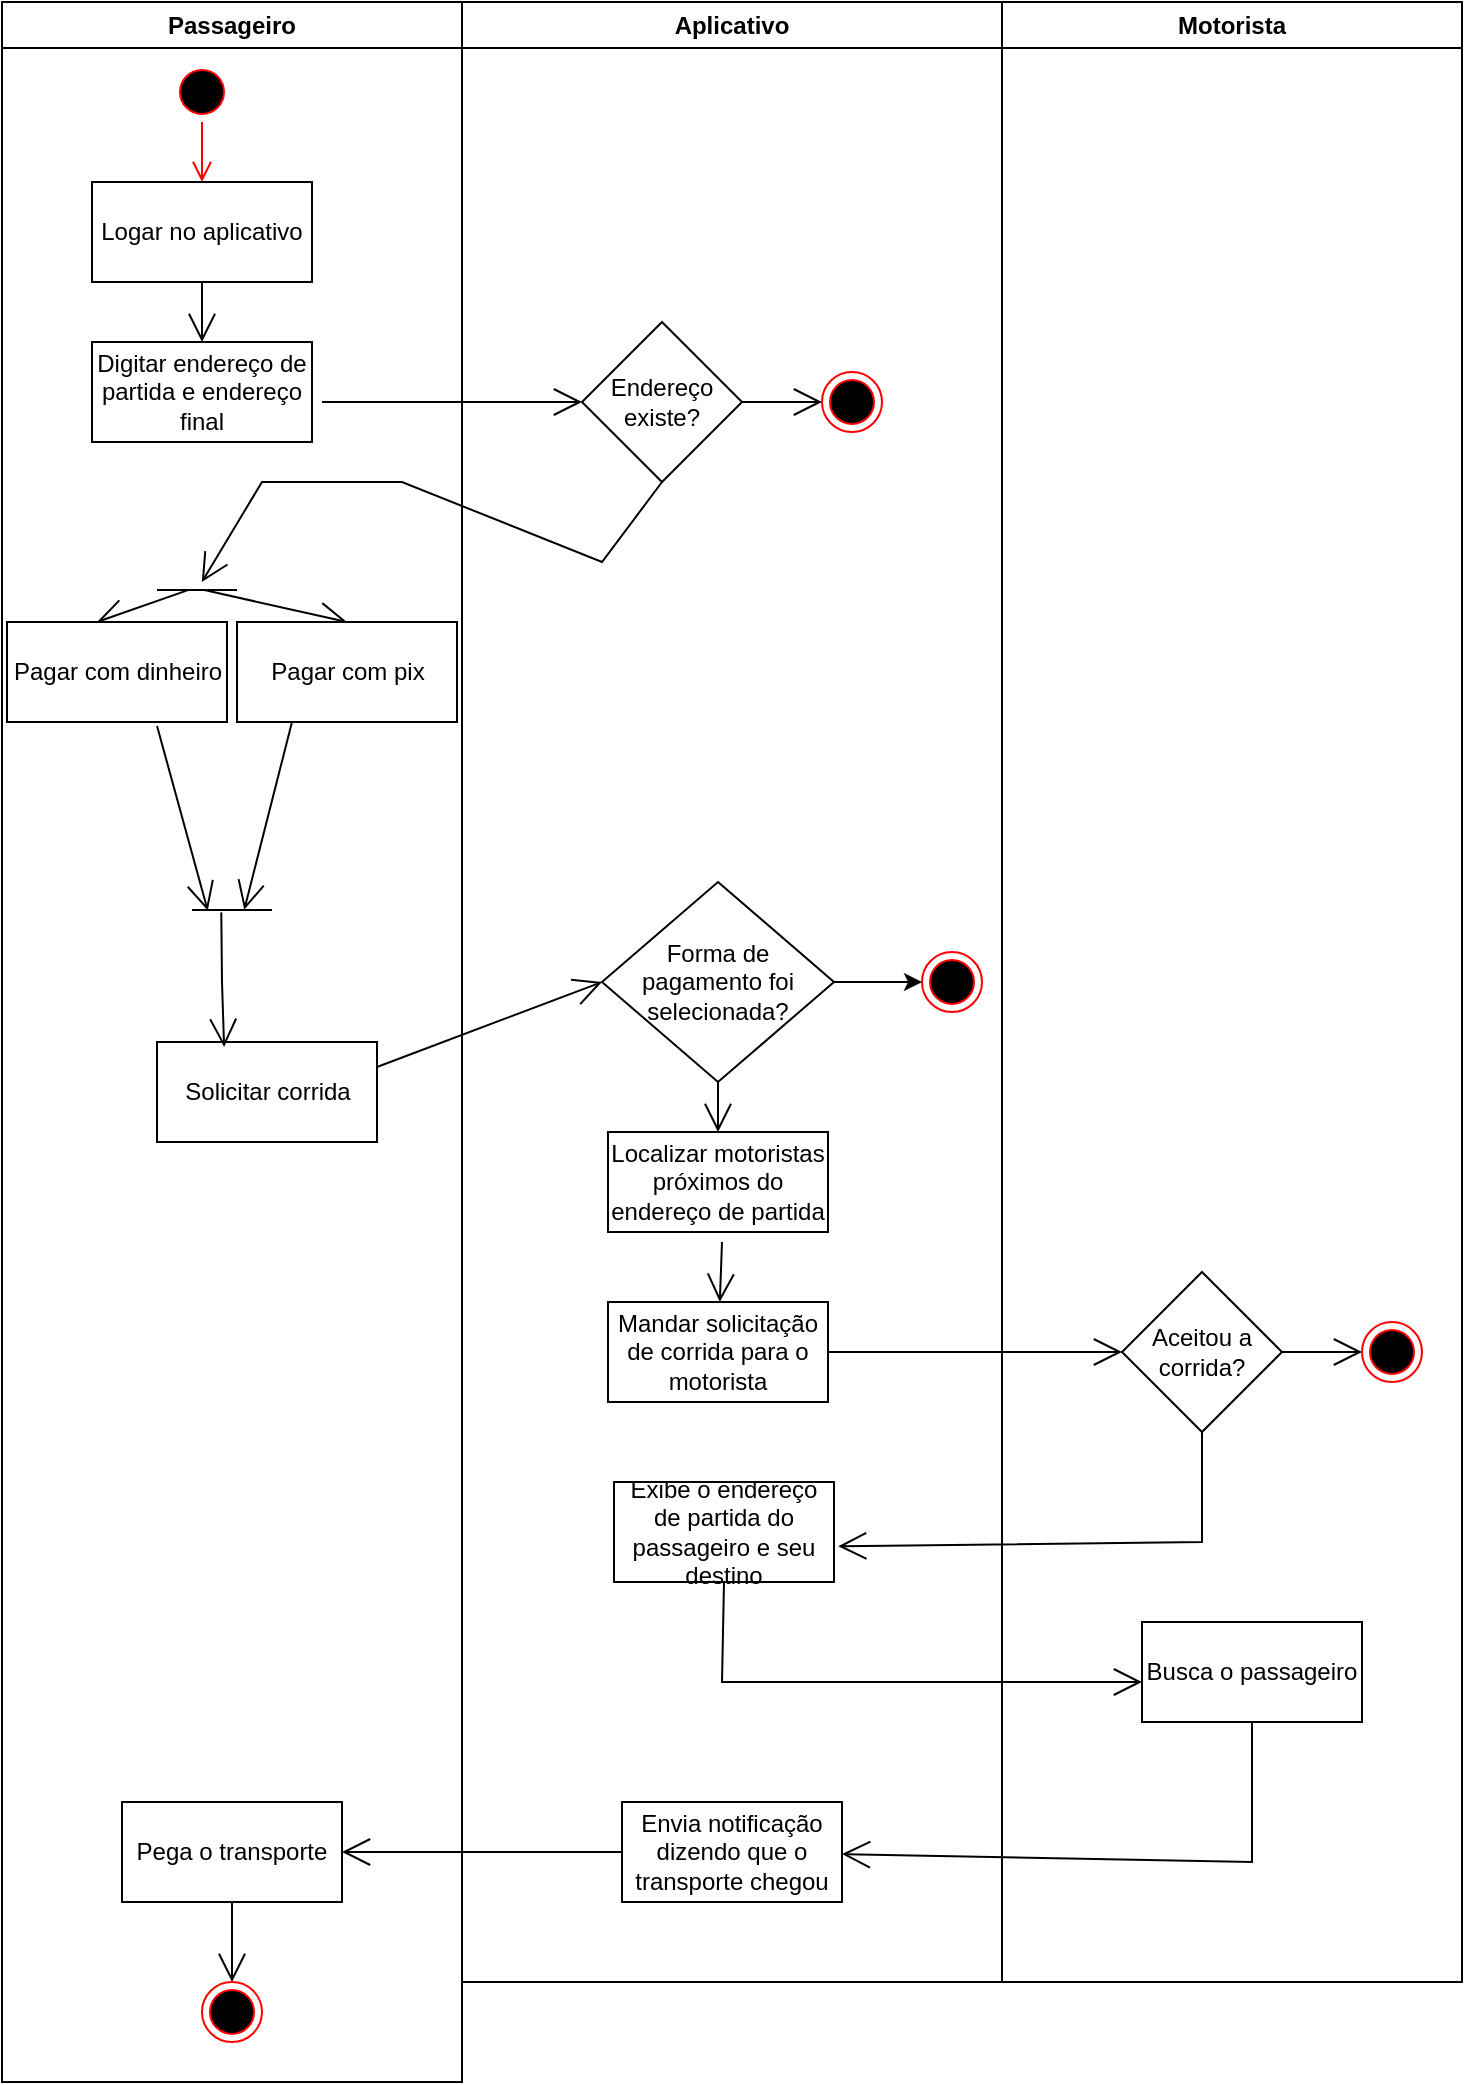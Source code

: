 <mxfile version="24.8.4">
  <diagram name="Página-1" id="Q1oY3ayAKiUqT6lf2lpl">
    <mxGraphModel dx="1956" dy="1040" grid="1" gridSize="10" guides="1" tooltips="1" connect="1" arrows="1" fold="1" page="1" pageScale="1" pageWidth="827" pageHeight="1169" math="0" shadow="0">
      <root>
        <mxCell id="0" />
        <mxCell id="1" parent="0" />
        <mxCell id="-VYMdFu_Uzx6vyOcHHjc-1" value="Passageiro" style="swimlane;whiteSpace=wrap;html=1;" vertex="1" parent="1">
          <mxGeometry x="70" y="680" width="230" height="1040" as="geometry" />
        </mxCell>
        <mxCell id="-VYMdFu_Uzx6vyOcHHjc-2" value="" style="ellipse;html=1;shape=startState;fillColor=#000000;strokeColor=#ff0000;" vertex="1" parent="-VYMdFu_Uzx6vyOcHHjc-1">
          <mxGeometry x="85" y="30" width="30" height="30" as="geometry" />
        </mxCell>
        <mxCell id="-VYMdFu_Uzx6vyOcHHjc-6" value="" style="edgeStyle=orthogonalEdgeStyle;html=1;verticalAlign=bottom;endArrow=open;endSize=8;strokeColor=#ff0000;rounded=0;" edge="1" parent="-VYMdFu_Uzx6vyOcHHjc-1" source="-VYMdFu_Uzx6vyOcHHjc-2" target="-VYMdFu_Uzx6vyOcHHjc-4">
          <mxGeometry relative="1" as="geometry">
            <mxPoint x="170" y="800" as="targetPoint" />
            <mxPoint x="170" y="740" as="sourcePoint" />
          </mxGeometry>
        </mxCell>
        <mxCell id="-VYMdFu_Uzx6vyOcHHjc-4" value="Logar no aplicativo" style="html=1;whiteSpace=wrap;" vertex="1" parent="-VYMdFu_Uzx6vyOcHHjc-1">
          <mxGeometry x="45" y="90" width="110" height="50" as="geometry" />
        </mxCell>
        <mxCell id="-VYMdFu_Uzx6vyOcHHjc-13" value="Digitar endereço de partida e endereço final" style="html=1;whiteSpace=wrap;" vertex="1" parent="-VYMdFu_Uzx6vyOcHHjc-1">
          <mxGeometry x="45" y="170" width="110" height="50" as="geometry" />
        </mxCell>
        <mxCell id="-VYMdFu_Uzx6vyOcHHjc-12" value="" style="endArrow=open;endFill=1;endSize=12;html=1;rounded=0;exitX=0.5;exitY=1;exitDx=0;exitDy=0;" edge="1" parent="-VYMdFu_Uzx6vyOcHHjc-1" source="-VYMdFu_Uzx6vyOcHHjc-4" target="-VYMdFu_Uzx6vyOcHHjc-13">
          <mxGeometry width="160" relative="1" as="geometry">
            <mxPoint x="260" y="210" as="sourcePoint" />
            <mxPoint x="100" y="170" as="targetPoint" />
          </mxGeometry>
        </mxCell>
        <mxCell id="-VYMdFu_Uzx6vyOcHHjc-43" value="" style="line;strokeWidth=1;fillColor=none;align=left;verticalAlign=middle;spacingTop=-1;spacingLeft=3;spacingRight=3;rotatable=0;labelPosition=right;points=[];portConstraint=eastwest;strokeColor=inherit;" vertex="1" parent="-VYMdFu_Uzx6vyOcHHjc-1">
          <mxGeometry x="95" y="450" width="40" height="8" as="geometry" />
        </mxCell>
        <mxCell id="-VYMdFu_Uzx6vyOcHHjc-44" value="" style="endArrow=open;endFill=1;endSize=12;html=1;rounded=0;exitX=0.682;exitY=1.04;exitDx=0;exitDy=0;exitPerimeter=0;entryX=0.197;entryY=0.533;entryDx=0;entryDy=0;entryPerimeter=0;" edge="1" parent="-VYMdFu_Uzx6vyOcHHjc-1" source="-VYMdFu_Uzx6vyOcHHjc-41" target="-VYMdFu_Uzx6vyOcHHjc-43">
          <mxGeometry width="160" relative="1" as="geometry">
            <mxPoint x="100" y="340" as="sourcePoint" />
            <mxPoint x="260" y="340" as="targetPoint" />
          </mxGeometry>
        </mxCell>
        <mxCell id="-VYMdFu_Uzx6vyOcHHjc-45" value="" style="endArrow=open;endFill=1;endSize=12;html=1;rounded=0;exitX=0.25;exitY=1;exitDx=0;exitDy=0;entryX=0.653;entryY=0.483;entryDx=0;entryDy=0;entryPerimeter=0;" edge="1" parent="-VYMdFu_Uzx6vyOcHHjc-1" source="-VYMdFu_Uzx6vyOcHHjc-25" target="-VYMdFu_Uzx6vyOcHHjc-43">
          <mxGeometry width="160" relative="1" as="geometry">
            <mxPoint x="100" y="340" as="sourcePoint" />
            <mxPoint x="260" y="340" as="targetPoint" />
          </mxGeometry>
        </mxCell>
        <mxCell id="-VYMdFu_Uzx6vyOcHHjc-22" value="" style="line;strokeWidth=1;fillColor=none;align=left;verticalAlign=middle;spacingTop=-1;spacingLeft=3;spacingRight=3;rotatable=0;labelPosition=right;points=[];portConstraint=eastwest;strokeColor=inherit;" vertex="1" parent="-VYMdFu_Uzx6vyOcHHjc-1">
          <mxGeometry x="77.5" y="290" width="40" height="8" as="geometry" />
        </mxCell>
        <mxCell id="-VYMdFu_Uzx6vyOcHHjc-27" value="" style="endArrow=open;endFill=1;endSize=12;html=1;rounded=0;exitX=0.592;exitY=0.506;exitDx=0;exitDy=0;exitPerimeter=0;entryX=0.5;entryY=0;entryDx=0;entryDy=0;" edge="1" parent="-VYMdFu_Uzx6vyOcHHjc-1" source="-VYMdFu_Uzx6vyOcHHjc-22" target="-VYMdFu_Uzx6vyOcHHjc-25">
          <mxGeometry width="160" relative="1" as="geometry">
            <mxPoint x="257.5" y="260" as="sourcePoint" />
            <mxPoint x="417.5" y="260" as="targetPoint" />
          </mxGeometry>
        </mxCell>
        <mxCell id="-VYMdFu_Uzx6vyOcHHjc-28" value="" style="endArrow=open;endFill=1;endSize=12;html=1;rounded=0;exitX=0.379;exitY=0.521;exitDx=0;exitDy=0;exitPerimeter=0;" edge="1" parent="-VYMdFu_Uzx6vyOcHHjc-1" source="-VYMdFu_Uzx6vyOcHHjc-22">
          <mxGeometry width="160" relative="1" as="geometry">
            <mxPoint x="257.5" y="260" as="sourcePoint" />
            <mxPoint x="47.5" y="310" as="targetPoint" />
          </mxGeometry>
        </mxCell>
        <mxCell id="-VYMdFu_Uzx6vyOcHHjc-41" value="Pagar com dinheiro" style="html=1;whiteSpace=wrap;" vertex="1" parent="-VYMdFu_Uzx6vyOcHHjc-1">
          <mxGeometry x="2.5" y="310" width="110" height="50" as="geometry" />
        </mxCell>
        <mxCell id="-VYMdFu_Uzx6vyOcHHjc-25" value="Pagar com pix" style="html=1;whiteSpace=wrap;" vertex="1" parent="-VYMdFu_Uzx6vyOcHHjc-1">
          <mxGeometry x="117.5" y="310" width="110" height="50" as="geometry" />
        </mxCell>
        <mxCell id="-VYMdFu_Uzx6vyOcHHjc-62" value="Solicitar corrida" style="html=1;whiteSpace=wrap;" vertex="1" parent="-VYMdFu_Uzx6vyOcHHjc-1">
          <mxGeometry x="77.5" y="520" width="110" height="50" as="geometry" />
        </mxCell>
        <mxCell id="-VYMdFu_Uzx6vyOcHHjc-46" value="" style="endArrow=open;endFill=1;endSize=12;html=1;rounded=0;exitX=0.366;exitY=0.648;exitDx=0;exitDy=0;exitPerimeter=0;entryX=0.305;entryY=0.051;entryDx=0;entryDy=0;entryPerimeter=0;" edge="1" parent="-VYMdFu_Uzx6vyOcHHjc-1" source="-VYMdFu_Uzx6vyOcHHjc-43" target="-VYMdFu_Uzx6vyOcHHjc-62">
          <mxGeometry width="160" relative="1" as="geometry">
            <mxPoint x="100" y="340" as="sourcePoint" />
            <mxPoint x="300" y="490" as="targetPoint" />
            <Array as="points">
              <mxPoint x="110" y="490" />
            </Array>
          </mxGeometry>
        </mxCell>
        <mxCell id="-VYMdFu_Uzx6vyOcHHjc-71" value="Pega o transporte" style="html=1;whiteSpace=wrap;" vertex="1" parent="-VYMdFu_Uzx6vyOcHHjc-1">
          <mxGeometry x="60" y="900" width="110" height="50" as="geometry" />
        </mxCell>
        <mxCell id="-VYMdFu_Uzx6vyOcHHjc-73" value="" style="ellipse;html=1;shape=endState;fillColor=#000000;strokeColor=#ff0000;" vertex="1" parent="-VYMdFu_Uzx6vyOcHHjc-1">
          <mxGeometry x="100" y="990" width="30" height="30" as="geometry" />
        </mxCell>
        <mxCell id="-VYMdFu_Uzx6vyOcHHjc-72" value="" style="endArrow=open;endFill=1;endSize=12;html=1;rounded=0;exitX=0.5;exitY=1;exitDx=0;exitDy=0;" edge="1" parent="-VYMdFu_Uzx6vyOcHHjc-1" source="-VYMdFu_Uzx6vyOcHHjc-71" target="-VYMdFu_Uzx6vyOcHHjc-73">
          <mxGeometry width="160" relative="1" as="geometry">
            <mxPoint x="390" y="890" as="sourcePoint" />
            <mxPoint x="115" y="990" as="targetPoint" />
          </mxGeometry>
        </mxCell>
        <mxCell id="-VYMdFu_Uzx6vyOcHHjc-5" value="Aplicativo" style="swimlane;whiteSpace=wrap;html=1;" vertex="1" parent="1">
          <mxGeometry x="300" y="680" width="270" height="990" as="geometry">
            <mxRectangle x="270" y="680" width="90" height="30" as="alternateBounds" />
          </mxGeometry>
        </mxCell>
        <mxCell id="-VYMdFu_Uzx6vyOcHHjc-14" value="Endereço existe?" style="rhombus;whiteSpace=wrap;html=1;" vertex="1" parent="-VYMdFu_Uzx6vyOcHHjc-5">
          <mxGeometry x="60" y="160" width="80" height="80" as="geometry" />
        </mxCell>
        <mxCell id="-VYMdFu_Uzx6vyOcHHjc-17" value="" style="ellipse;html=1;shape=endState;fillColor=#000000;strokeColor=#ff0000;" vertex="1" parent="-VYMdFu_Uzx6vyOcHHjc-5">
          <mxGeometry x="180" y="185" width="30" height="30" as="geometry" />
        </mxCell>
        <mxCell id="-VYMdFu_Uzx6vyOcHHjc-16" value="" style="endArrow=open;endFill=1;endSize=12;html=1;rounded=0;exitX=1;exitY=0.5;exitDx=0;exitDy=0;" edge="1" parent="-VYMdFu_Uzx6vyOcHHjc-5" source="-VYMdFu_Uzx6vyOcHHjc-14" target="-VYMdFu_Uzx6vyOcHHjc-17">
          <mxGeometry width="160" relative="1" as="geometry">
            <mxPoint x="60" y="210" as="sourcePoint" />
            <mxPoint x="180" y="200" as="targetPoint" />
          </mxGeometry>
        </mxCell>
        <mxCell id="-VYMdFu_Uzx6vyOcHHjc-50" value="Forma de pagamento foi selecionada?" style="rhombus;whiteSpace=wrap;html=1;" vertex="1" parent="-VYMdFu_Uzx6vyOcHHjc-5">
          <mxGeometry x="70" y="440" width="116" height="100" as="geometry" />
        </mxCell>
        <mxCell id="-VYMdFu_Uzx6vyOcHHjc-52" value="" style="ellipse;html=1;shape=endState;fillColor=#000000;strokeColor=#ff0000;" vertex="1" parent="-VYMdFu_Uzx6vyOcHHjc-5">
          <mxGeometry x="230" y="475" width="30" height="30" as="geometry" />
        </mxCell>
        <mxCell id="-VYMdFu_Uzx6vyOcHHjc-51" value="" style="endArrow=classic;html=1;rounded=0;exitX=1;exitY=0.5;exitDx=0;exitDy=0;" edge="1" parent="-VYMdFu_Uzx6vyOcHHjc-5" source="-VYMdFu_Uzx6vyOcHHjc-50" target="-VYMdFu_Uzx6vyOcHHjc-52">
          <mxGeometry width="50" height="50" relative="1" as="geometry">
            <mxPoint x="70" y="370" as="sourcePoint" />
            <mxPoint x="220" y="490" as="targetPoint" />
          </mxGeometry>
        </mxCell>
        <mxCell id="-VYMdFu_Uzx6vyOcHHjc-56" value="Mandar solicitação de corrida para o motorista" style="html=1;whiteSpace=wrap;" vertex="1" parent="-VYMdFu_Uzx6vyOcHHjc-5">
          <mxGeometry x="73" y="650" width="110" height="50" as="geometry" />
        </mxCell>
        <mxCell id="-VYMdFu_Uzx6vyOcHHjc-65" value="Exibe o endereço de partida do passageiro e seu destino" style="html=1;whiteSpace=wrap;" vertex="1" parent="-VYMdFu_Uzx6vyOcHHjc-5">
          <mxGeometry x="76" y="740" width="110" height="50" as="geometry" />
        </mxCell>
        <mxCell id="-VYMdFu_Uzx6vyOcHHjc-69" value="Envia notificação dizendo que o transporte chegou" style="html=1;whiteSpace=wrap;" vertex="1" parent="-VYMdFu_Uzx6vyOcHHjc-5">
          <mxGeometry x="80" y="900" width="110" height="50" as="geometry" />
        </mxCell>
        <mxCell id="-VYMdFu_Uzx6vyOcHHjc-15" value="" style="endArrow=open;endFill=1;endSize=12;html=1;rounded=0;entryX=0;entryY=0.5;entryDx=0;entryDy=0;" edge="1" parent="1" target="-VYMdFu_Uzx6vyOcHHjc-14">
          <mxGeometry width="160" relative="1" as="geometry">
            <mxPoint x="230" y="880" as="sourcePoint" />
            <mxPoint x="330" y="880" as="targetPoint" />
          </mxGeometry>
        </mxCell>
        <mxCell id="-VYMdFu_Uzx6vyOcHHjc-18" value="" style="endArrow=open;endFill=1;endSize=12;html=1;rounded=0;exitX=0.5;exitY=1;exitDx=0;exitDy=0;" edge="1" parent="1" source="-VYMdFu_Uzx6vyOcHHjc-14" target="-VYMdFu_Uzx6vyOcHHjc-22">
          <mxGeometry width="160" relative="1" as="geometry">
            <mxPoint x="330" y="890" as="sourcePoint" />
            <mxPoint x="170" y="960" as="targetPoint" />
            <Array as="points">
              <mxPoint x="370" y="960" />
              <mxPoint x="270" y="920" />
              <mxPoint x="200" y="920" />
            </Array>
          </mxGeometry>
        </mxCell>
        <mxCell id="-VYMdFu_Uzx6vyOcHHjc-53" value="" style="endArrow=open;endFill=1;endSize=12;html=1;rounded=0;exitX=0.5;exitY=1;exitDx=0;exitDy=0;" edge="1" parent="1" source="-VYMdFu_Uzx6vyOcHHjc-50" target="-VYMdFu_Uzx6vyOcHHjc-54">
          <mxGeometry width="160" relative="1" as="geometry">
            <mxPoint x="310" y="1380" as="sourcePoint" />
            <mxPoint x="428" y="1270" as="targetPoint" />
          </mxGeometry>
        </mxCell>
        <mxCell id="-VYMdFu_Uzx6vyOcHHjc-54" value="Localizar motoristas próximos do endereço de partida" style="html=1;whiteSpace=wrap;" vertex="1" parent="1">
          <mxGeometry x="373" y="1245" width="110" height="50" as="geometry" />
        </mxCell>
        <mxCell id="-VYMdFu_Uzx6vyOcHHjc-55" value="" style="endArrow=open;endFill=1;endSize=12;html=1;rounded=0;" edge="1" parent="1" target="-VYMdFu_Uzx6vyOcHHjc-56">
          <mxGeometry width="160" relative="1" as="geometry">
            <mxPoint x="430" y="1300" as="sourcePoint" />
            <mxPoint x="430" y="1340" as="targetPoint" />
          </mxGeometry>
        </mxCell>
        <mxCell id="-VYMdFu_Uzx6vyOcHHjc-57" value="Motorista" style="swimlane;whiteSpace=wrap;html=1;" vertex="1" parent="1">
          <mxGeometry x="570" y="680" width="230" height="990" as="geometry" />
        </mxCell>
        <mxCell id="-VYMdFu_Uzx6vyOcHHjc-59" value="Aceitou a corrida?" style="rhombus;whiteSpace=wrap;html=1;" vertex="1" parent="-VYMdFu_Uzx6vyOcHHjc-57">
          <mxGeometry x="60" y="635" width="80" height="80" as="geometry" />
        </mxCell>
        <mxCell id="-VYMdFu_Uzx6vyOcHHjc-61" value="" style="ellipse;html=1;shape=endState;fillColor=#000000;strokeColor=#ff0000;" vertex="1" parent="-VYMdFu_Uzx6vyOcHHjc-57">
          <mxGeometry x="180" y="660" width="30" height="30" as="geometry" />
        </mxCell>
        <mxCell id="-VYMdFu_Uzx6vyOcHHjc-60" value="" style="endArrow=open;endFill=1;endSize=12;html=1;rounded=0;exitX=1;exitY=0.5;exitDx=0;exitDy=0;" edge="1" parent="-VYMdFu_Uzx6vyOcHHjc-57" source="-VYMdFu_Uzx6vyOcHHjc-59" target="-VYMdFu_Uzx6vyOcHHjc-61">
          <mxGeometry width="160" relative="1" as="geometry">
            <mxPoint x="-260" y="620" as="sourcePoint" />
            <mxPoint x="180" y="675" as="targetPoint" />
          </mxGeometry>
        </mxCell>
        <mxCell id="-VYMdFu_Uzx6vyOcHHjc-67" value="Busca o passageiro" style="html=1;whiteSpace=wrap;" vertex="1" parent="-VYMdFu_Uzx6vyOcHHjc-57">
          <mxGeometry x="70" y="810" width="110" height="50" as="geometry" />
        </mxCell>
        <mxCell id="-VYMdFu_Uzx6vyOcHHjc-58" value="" style="endArrow=open;endFill=1;endSize=12;html=1;rounded=0;exitX=1;exitY=0.5;exitDx=0;exitDy=0;" edge="1" parent="1" source="-VYMdFu_Uzx6vyOcHHjc-56" target="-VYMdFu_Uzx6vyOcHHjc-59">
          <mxGeometry width="160" relative="1" as="geometry">
            <mxPoint x="310" y="1420" as="sourcePoint" />
            <mxPoint x="600" y="1355" as="targetPoint" />
          </mxGeometry>
        </mxCell>
        <mxCell id="-VYMdFu_Uzx6vyOcHHjc-63" value="" style="endArrow=open;endFill=1;endSize=12;html=1;rounded=0;exitX=1;exitY=0.25;exitDx=0;exitDy=0;entryX=0;entryY=0.5;entryDx=0;entryDy=0;" edge="1" parent="1" source="-VYMdFu_Uzx6vyOcHHjc-62" target="-VYMdFu_Uzx6vyOcHHjc-50">
          <mxGeometry width="160" relative="1" as="geometry">
            <mxPoint x="180" y="1160" as="sourcePoint" />
            <mxPoint x="340" y="1160" as="targetPoint" />
          </mxGeometry>
        </mxCell>
        <mxCell id="-VYMdFu_Uzx6vyOcHHjc-64" value="" style="endArrow=open;endFill=1;endSize=12;html=1;rounded=0;exitX=0.5;exitY=1;exitDx=0;exitDy=0;entryX=1.019;entryY=0.643;entryDx=0;entryDy=0;entryPerimeter=0;" edge="1" parent="1" source="-VYMdFu_Uzx6vyOcHHjc-59" target="-VYMdFu_Uzx6vyOcHHjc-65">
          <mxGeometry width="160" relative="1" as="geometry">
            <mxPoint x="570" y="1370" as="sourcePoint" />
            <mxPoint x="520" y="1450" as="targetPoint" />
            <Array as="points">
              <mxPoint x="670" y="1450" />
            </Array>
          </mxGeometry>
        </mxCell>
        <mxCell id="-VYMdFu_Uzx6vyOcHHjc-66" value="" style="endArrow=open;endFill=1;endSize=12;html=1;rounded=0;exitX=0.5;exitY=1;exitDx=0;exitDy=0;" edge="1" parent="1" source="-VYMdFu_Uzx6vyOcHHjc-65">
          <mxGeometry width="160" relative="1" as="geometry">
            <mxPoint x="460" y="1450" as="sourcePoint" />
            <mxPoint x="640" y="1520" as="targetPoint" />
            <Array as="points">
              <mxPoint x="430" y="1520" />
            </Array>
          </mxGeometry>
        </mxCell>
        <mxCell id="-VYMdFu_Uzx6vyOcHHjc-68" value="" style="endArrow=open;endFill=1;endSize=12;html=1;rounded=0;exitX=0.5;exitY=1;exitDx=0;exitDy=0;" edge="1" parent="1" source="-VYMdFu_Uzx6vyOcHHjc-67" target="-VYMdFu_Uzx6vyOcHHjc-69">
          <mxGeometry width="160" relative="1" as="geometry">
            <mxPoint x="460" y="1450" as="sourcePoint" />
            <mxPoint x="500" y="1610" as="targetPoint" />
            <Array as="points">
              <mxPoint x="695" y="1610" />
            </Array>
          </mxGeometry>
        </mxCell>
        <mxCell id="-VYMdFu_Uzx6vyOcHHjc-70" value="" style="endArrow=open;endFill=1;endSize=12;html=1;rounded=0;exitX=0;exitY=0.5;exitDx=0;exitDy=0;" edge="1" parent="1" source="-VYMdFu_Uzx6vyOcHHjc-69" target="-VYMdFu_Uzx6vyOcHHjc-71">
          <mxGeometry width="160" relative="1" as="geometry">
            <mxPoint x="460" y="1450" as="sourcePoint" />
            <mxPoint x="240" y="1605" as="targetPoint" />
          </mxGeometry>
        </mxCell>
      </root>
    </mxGraphModel>
  </diagram>
</mxfile>
